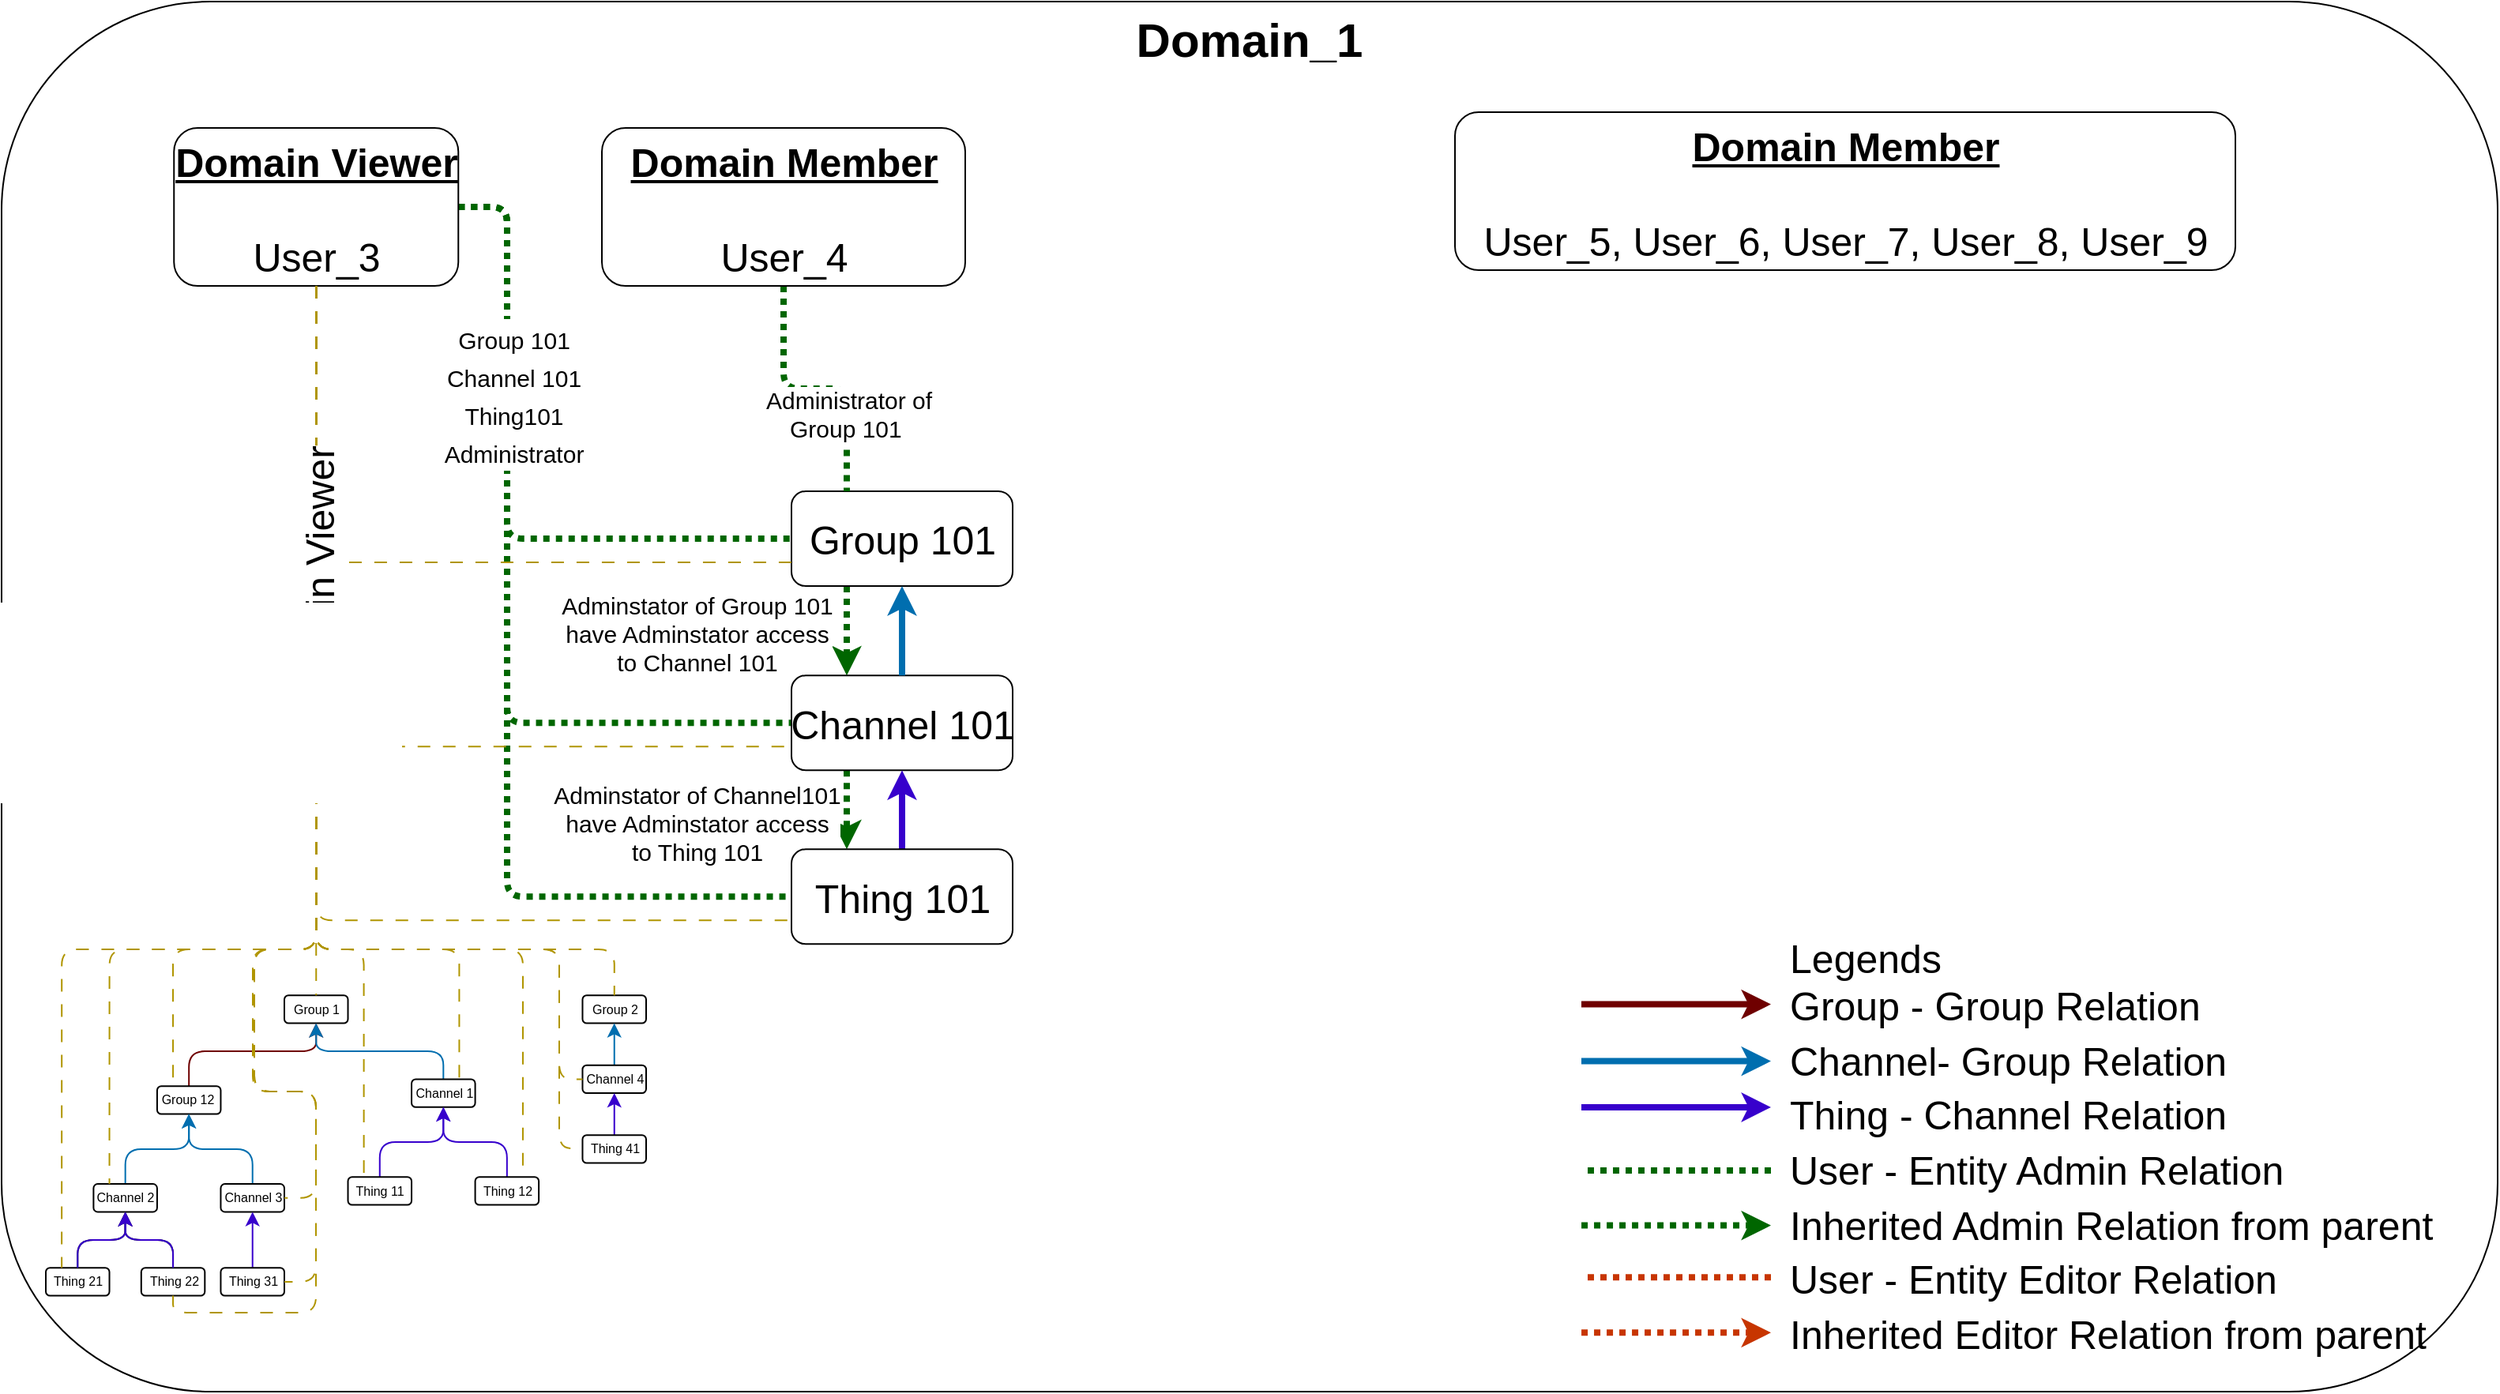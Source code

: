 <mxfile>
    <diagram id="6mOy798XpB74Yk2sk_v2" name="Page-1">
        <mxGraphModel dx="1464" dy="1619" grid="1" gridSize="10" guides="1" tooltips="1" connect="1" arrows="1" fold="1" page="1" pageScale="1" pageWidth="850" pageHeight="1100" math="0" shadow="0">
            <root>
                <mxCell id="0"/>
                <mxCell id="1" style="locked=1;" parent="0"/>
                <mxCell id="363" style="edgeStyle=none;html=1;entryX=0.5;entryY=0;entryDx=0;entryDy=0;" parent="1" edge="1">
                    <mxGeometry relative="1" as="geometry">
                        <mxPoint x="616" y="130" as="sourcePoint"/>
                    </mxGeometry>
                </mxCell>
                <mxCell id="374" style="edgeStyle=none;html=1;" parent="1" source="359" target="366" edge="1">
                    <mxGeometry relative="1" as="geometry"/>
                </mxCell>
                <mxCell id="4" value="Domain_1_container" style="locked=1;" parent="0"/>
                <mxCell id="5" value="&lt;font style=&quot;font-size: 30px;&quot;&gt;&lt;b style=&quot;&quot;&gt;Domain_1&lt;/b&gt;&lt;/font&gt;" style="rounded=1;whiteSpace=wrap;html=1;verticalAlign=top;fillColor=default;" parent="4" vertex="1">
                    <mxGeometry x="-550" y="-40" width="1580" height="880" as="geometry"/>
                </mxCell>
                <mxCell id="6" value="Domain_1_entities" style="" parent="0"/>
                <mxCell id="309" value="" style="group;fontSize=8;" parent="6" vertex="1" connectable="0">
                    <mxGeometry x="-522" y="567" width="380" height="230" as="geometry"/>
                </mxCell>
                <mxCell id="310" value="Group 1" style="rounded=1;html=1;fontSize=8;" parent="309" vertex="1">
                    <mxGeometry x="150.993" y="22.115" width="40.265" height="17.692" as="geometry"/>
                </mxCell>
                <mxCell id="311" style="edgeStyle=elbowEdgeStyle;rounded=1;elbow=vertical;html=1;entryX=0.5;entryY=1;entryDx=0;entryDy=0;fontSize=8;fillColor=#a20025;strokeColor=#6F0000;" parent="309" source="312" target="310" edge="1">
                    <mxGeometry relative="1" as="geometry">
                        <Array as="points">
                            <mxPoint x="130.861" y="57.5"/>
                        </Array>
                    </mxGeometry>
                </mxCell>
                <mxCell id="312" value="Group 12" style="rounded=1;whiteSpace=wrap;html=1;fontSize=8;" parent="309" vertex="1">
                    <mxGeometry x="70.464" y="79.615" width="40.265" height="17.692" as="geometry"/>
                </mxCell>
                <mxCell id="313" style="edgeStyle=elbowEdgeStyle;html=1;entryX=0.5;entryY=1;entryDx=0;entryDy=0;fontSize=8;elbow=vertical;fillColor=#1ba1e2;strokeColor=#006EAF;" parent="309" source="314" target="312" edge="1">
                    <mxGeometry relative="1" as="geometry"/>
                </mxCell>
                <mxCell id="314" value="Channel 2" style="rounded=1;html=1;fontSize=8;" parent="309" vertex="1">
                    <mxGeometry x="30.199" y="141.538" width="40.265" height="17.692" as="geometry"/>
                </mxCell>
                <mxCell id="315" style="edgeStyle=elbowEdgeStyle;rounded=1;elbow=vertical;html=1;fontSize=8;fillColor=#1ba1e2;strokeColor=#006EAF;" parent="309" source="316" target="312" edge="1">
                    <mxGeometry relative="1" as="geometry"/>
                </mxCell>
                <mxCell id="316" value="Channel 3" style="rounded=1;html=1;fontSize=8;" parent="309" vertex="1">
                    <mxGeometry x="110.728" y="141.538" width="40.265" height="17.692" as="geometry"/>
                </mxCell>
                <mxCell id="317" style="edgeStyle=elbowEdgeStyle;rounded=1;elbow=vertical;html=1;fontSize=8;fillColor=#1ba1e2;strokeColor=#006EAF;" parent="309" source="318" edge="1">
                    <mxGeometry relative="1" as="geometry">
                        <mxPoint x="171.126" y="39.808" as="targetPoint"/>
                    </mxGeometry>
                </mxCell>
                <mxCell id="318" value="Channel 1" style="rounded=1;html=1;fontSize=8;" parent="309" vertex="1">
                    <mxGeometry x="231.523" y="75.192" width="40.265" height="17.692" as="geometry"/>
                </mxCell>
                <mxCell id="319" style="edgeStyle=none;html=1;entryX=0.5;entryY=1;entryDx=0;entryDy=0;fontSize=8;fillColor=#6a00ff;strokeColor=#3700CC;" parent="309" source="320" target="318" edge="1">
                    <mxGeometry relative="1" as="geometry">
                        <Array as="points">
                            <mxPoint x="211.391" y="115.0"/>
                            <mxPoint x="251.656" y="115.0"/>
                        </Array>
                    </mxGeometry>
                </mxCell>
                <mxCell id="320" value="Thing 11" style="rounded=1;html=1;fontSize=8;" parent="309" vertex="1">
                    <mxGeometry x="191.258" y="137.115" width="40.265" height="17.692" as="geometry"/>
                </mxCell>
                <mxCell id="321" style="edgeStyle=none;html=1;entryX=0.5;entryY=1;entryDx=0;entryDy=0;fontSize=8;fillColor=#6a00ff;strokeColor=#3700CC;" parent="309" source="322" target="318" edge="1">
                    <mxGeometry relative="1" as="geometry">
                        <Array as="points">
                            <mxPoint x="291.921" y="115.0"/>
                            <mxPoint x="251.656" y="115.0"/>
                        </Array>
                    </mxGeometry>
                </mxCell>
                <mxCell id="322" value="Thing 12" style="rounded=1;html=1;fontSize=8;" parent="309" vertex="1">
                    <mxGeometry x="271.788" y="137.115" width="40.265" height="17.692" as="geometry"/>
                </mxCell>
                <mxCell id="323" style="edgeStyle=elbowEdgeStyle;rounded=1;elbow=vertical;html=1;entryX=0.5;entryY=1;entryDx=0;entryDy=0;fontSize=8;" parent="309" source="324" target="314" edge="1">
                    <mxGeometry relative="1" as="geometry"/>
                </mxCell>
                <mxCell id="324" value="Thing 21" style="rounded=1;html=1;fontSize=8;" parent="309" vertex="1">
                    <mxGeometry y="194.615" width="40.265" height="17.692" as="geometry"/>
                </mxCell>
                <mxCell id="325" style="edgeStyle=elbowEdgeStyle;rounded=1;elbow=vertical;html=1;entryX=0.5;entryY=1;entryDx=0;entryDy=0;fontSize=8;" parent="309" source="326" target="314" edge="1">
                    <mxGeometry relative="1" as="geometry"/>
                </mxCell>
                <mxCell id="326" value="Thing 22" style="rounded=1;html=1;fontSize=8;" parent="309" vertex="1">
                    <mxGeometry x="60.397" y="194.615" width="40.265" height="17.692" as="geometry"/>
                </mxCell>
                <mxCell id="327" style="edgeStyle=elbowEdgeStyle;rounded=1;elbow=vertical;html=1;fontSize=8;fillColor=#6a00ff;strokeColor=#3700CC;" parent="309" source="328" target="316" edge="1">
                    <mxGeometry relative="1" as="geometry"/>
                </mxCell>
                <mxCell id="328" value="Thing 31" style="rounded=1;html=1;fontSize=8;" parent="309" vertex="1">
                    <mxGeometry x="110.728" y="194.615" width="40.265" height="17.692" as="geometry"/>
                </mxCell>
                <mxCell id="329" style="edgeStyle=elbowEdgeStyle;rounded=1;elbow=vertical;html=1;entryX=0.5;entryY=1;entryDx=0;entryDy=0;fontSize=8;fillColor=#6a00ff;strokeColor=#3700CC;" parent="309" edge="1">
                    <mxGeometry relative="1" as="geometry">
                        <mxPoint x="20.132" y="194.615" as="sourcePoint"/>
                        <mxPoint x="50.331" y="159.231" as="targetPoint"/>
                    </mxGeometry>
                </mxCell>
                <mxCell id="330" style="edgeStyle=elbowEdgeStyle;rounded=1;elbow=vertical;html=1;entryX=0.5;entryY=1;entryDx=0;entryDy=0;fontSize=8;fillColor=#6a00ff;strokeColor=#3700CC;" parent="309" edge="1">
                    <mxGeometry relative="1" as="geometry">
                        <mxPoint x="80.53" y="194.615" as="sourcePoint"/>
                        <mxPoint x="50.331" y="159.231" as="targetPoint"/>
                    </mxGeometry>
                </mxCell>
                <mxCell id="331" value="Group 2" style="rounded=1;html=1;fontSize=8;" parent="309" vertex="1">
                    <mxGeometry x="339.735" y="22.115" width="40.265" height="17.692" as="geometry"/>
                </mxCell>
                <mxCell id="332" style="edgeStyle=elbowEdgeStyle;rounded=1;elbow=vertical;html=1;strokeColor=#006EAF;fontSize=8;startArrow=none;startFill=0;endArrow=classic;endFill=1;fillColor=#1ba1e2;" parent="309" source="333" target="331" edge="1">
                    <mxGeometry relative="1" as="geometry"/>
                </mxCell>
                <mxCell id="333" value="Channel 4" style="rounded=1;html=1;fontSize=8;" parent="309" vertex="1">
                    <mxGeometry x="339.735" y="66.346" width="40.265" height="17.692" as="geometry"/>
                </mxCell>
                <mxCell id="334" style="edgeStyle=elbowEdgeStyle;rounded=1;elbow=vertical;html=1;entryX=0.5;entryY=1;entryDx=0;entryDy=0;strokeColor=#3700CC;fontSize=8;startArrow=none;startFill=0;endArrow=classic;endFill=1;fillColor=#6a00ff;" parent="309" source="335" target="333" edge="1">
                    <mxGeometry relative="1" as="geometry"/>
                </mxCell>
                <mxCell id="335" value="Thing 41" style="rounded=1;html=1;fontSize=8;" parent="309" vertex="1">
                    <mxGeometry x="339.735" y="110.577" width="40.265" height="17.692" as="geometry"/>
                </mxCell>
                <mxCell id="39" value="Domain_1_Users" style="" parent="0"/>
                <mxCell id="101" value="" style="endArrow=none;startArrow=none;html=1;rounded=1;strokeColor=#006600;fontSize=25;startFill=0;endFill=0;fillColor=#6a00ff;dashed=1;dashPattern=1 1;strokeWidth=4;" parent="39" edge="1">
                    <mxGeometry width="50" height="50" relative="1" as="geometry">
                        <mxPoint x="570" y="700" as="sourcePoint"/>
                        <mxPoint x="450" y="700" as="targetPoint"/>
                    </mxGeometry>
                </mxCell>
                <mxCell id="102" value="Thing - Channel Relation" style="text;html=1;strokeColor=none;fillColor=none;align=left;verticalAlign=middle;whiteSpace=wrap;rounded=0;fontSize=25;" parent="39" vertex="1">
                    <mxGeometry x="580" y="649" width="300" height="30" as="geometry"/>
                </mxCell>
                <mxCell id="103" value="&lt;font style=&quot;font-size: 25px;&quot;&gt;&lt;b&gt;&lt;u&gt;Domain Member&lt;/u&gt;&lt;/b&gt;&lt;br&gt;&lt;br&gt;User_5, User_6, User_7, User_8, User_9&lt;/font&gt;" style="rounded=1;html=1;fontSize=25;verticalAlign=top;" parent="39" vertex="1">
                    <mxGeometry x="370" y="30" width="494" height="100" as="geometry"/>
                </mxCell>
                <mxCell id="339" style="edgeStyle=orthogonalEdgeStyle;rounded=1;elbow=vertical;html=1;entryX=1;entryY=0.5;entryDx=0;entryDy=0;dashed=1;dashPattern=8 8;strokeColor=#B09500;fontSize=25;startArrow=none;startFill=0;endArrow=none;endFill=0;fillColor=#e3c800;" parent="39" source="308" target="316" edge="1">
                    <mxGeometry relative="1" as="geometry">
                        <Array as="points">
                            <mxPoint x="-351" y="560"/>
                            <mxPoint x="-391" y="560"/>
                            <mxPoint x="-391" y="650"/>
                            <mxPoint x="-351" y="650"/>
                            <mxPoint x="-351" y="717"/>
                        </Array>
                    </mxGeometry>
                </mxCell>
                <mxCell id="345" style="edgeStyle=orthogonalEdgeStyle;rounded=1;elbow=vertical;html=1;entryX=0.5;entryY=1;entryDx=0;entryDy=0;dashed=1;dashPattern=8 8;strokeColor=#B09500;fontSize=25;startArrow=none;startFill=0;endArrow=none;endFill=0;fillColor=#e3c800;" parent="39" source="308" target="326" edge="1">
                    <mxGeometry relative="1" as="geometry">
                        <Array as="points">
                            <mxPoint x="-351" y="560"/>
                            <mxPoint x="-390" y="560"/>
                            <mxPoint x="-390" y="650"/>
                            <mxPoint x="-351" y="650"/>
                            <mxPoint x="-351" y="790"/>
                            <mxPoint x="-442" y="790"/>
                        </Array>
                    </mxGeometry>
                </mxCell>
                <mxCell id="349" style="edgeStyle=orthogonalEdgeStyle;rounded=1;html=1;entryX=0;entryY=0.5;entryDx=0;entryDy=0;dashed=1;dashPattern=8 8;strokeColor=#B09500;fontSize=25;startArrow=none;startFill=0;endArrow=none;endFill=0;fillColor=#e3c800;" parent="39" source="308" target="335" edge="1">
                    <mxGeometry relative="1" as="geometry">
                        <Array as="points">
                            <mxPoint x="-351" y="560"/>
                            <mxPoint x="-197" y="560"/>
                            <mxPoint x="-197" y="686"/>
                            <mxPoint x="-182" y="686"/>
                        </Array>
                    </mxGeometry>
                </mxCell>
                <mxCell id="370" style="edgeStyle=orthogonalEdgeStyle;html=1;entryX=0;entryY=0.5;entryDx=0;entryDy=0;dashed=1;dashPattern=1 1;strokeColor=#006600;strokeWidth=4;fontSize=20;endArrow=none;endFill=0;" parent="39" source="308" target="365" edge="1">
                    <mxGeometry relative="1" as="geometry">
                        <Array as="points">
                            <mxPoint x="-230" y="90"/>
                            <mxPoint x="-230" y="300"/>
                        </Array>
                    </mxGeometry>
                </mxCell>
                <mxCell id="371" style="edgeStyle=orthogonalEdgeStyle;html=1;entryX=0;entryY=0.5;entryDx=0;entryDy=0;dashed=1;dashPattern=1 1;strokeColor=#006600;strokeWidth=4;fontSize=20;endArrow=none;endFill=0;" parent="39" source="308" target="366" edge="1">
                    <mxGeometry relative="1" as="geometry">
                        <Array as="points">
                            <mxPoint x="-230" y="90"/>
                            <mxPoint x="-230" y="417"/>
                        </Array>
                    </mxGeometry>
                </mxCell>
                <mxCell id="372" style="edgeStyle=orthogonalEdgeStyle;html=1;entryX=0;entryY=0.5;entryDx=0;entryDy=0;dashed=1;dashPattern=1 1;strokeColor=#006600;strokeWidth=4;fontSize=20;endArrow=none;endFill=0;" parent="39" source="308" target="359" edge="1">
                    <mxGeometry relative="1" as="geometry">
                        <Array as="points">
                            <mxPoint x="-230" y="90"/>
                            <mxPoint x="-230" y="527"/>
                        </Array>
                    </mxGeometry>
                </mxCell>
                <mxCell id="373" value="&lt;span style=&quot;font-size: 15px;&quot;&gt;Group 101&lt;/span&gt;&lt;br style=&quot;font-size: 15px;&quot;&gt;&lt;span style=&quot;font-size: 15px;&quot;&gt;Channel 101&lt;/span&gt;&lt;br style=&quot;font-size: 15px;&quot;&gt;&lt;span style=&quot;font-size: 15px;&quot;&gt;Thing101&lt;/span&gt;&lt;br style=&quot;font-size: 15px;&quot;&gt;&lt;span style=&quot;font-size: 15px;&quot;&gt;Administrator&lt;/span&gt;" style="edgeLabel;html=1;align=center;verticalAlign=middle;resizable=0;points=[];fontSize=20;" parent="372" vertex="1" connectable="0">
                    <mxGeometry x="-0.525" y="4" relative="1" as="geometry">
                        <mxPoint y="-5" as="offset"/>
                    </mxGeometry>
                </mxCell>
                <mxCell id="308" value="&lt;font style=&quot;font-size: 25px;&quot;&gt;&lt;b&gt;&lt;u&gt;Domain Viewer&lt;/u&gt;&lt;/b&gt;&lt;br&gt;&lt;br&gt;User_3&lt;/font&gt;" style="rounded=1;html=1;fontSize=25;verticalAlign=top;" parent="39" vertex="1">
                    <mxGeometry x="-440.87" y="40" width="180" height="100" as="geometry"/>
                </mxCell>
                <mxCell id="343" style="edgeStyle=orthogonalEdgeStyle;rounded=1;elbow=vertical;html=1;entryX=0.25;entryY=0;entryDx=0;entryDy=0;dashed=1;dashPattern=8 8;strokeColor=#B09500;fontSize=25;startArrow=none;startFill=0;endArrow=none;endFill=0;fillColor=#e3c800;" parent="39" source="308" target="324" edge="1">
                    <mxGeometry relative="1" as="geometry">
                        <Array as="points">
                            <mxPoint x="-351" y="560"/>
                            <mxPoint x="-512" y="560"/>
                        </Array>
                    </mxGeometry>
                </mxCell>
                <mxCell id="338" style="edgeStyle=orthogonalEdgeStyle;rounded=1;elbow=vertical;html=1;entryX=0.25;entryY=0;entryDx=0;entryDy=0;dashed=1;dashPattern=8 8;strokeColor=#B09500;fontSize=25;startArrow=none;startFill=0;endArrow=none;endFill=0;fillColor=#e3c800;" parent="39" source="308" target="314" edge="1">
                    <mxGeometry relative="1" as="geometry">
                        <Array as="points">
                            <mxPoint x="-351" y="560"/>
                            <mxPoint x="-482" y="560"/>
                        </Array>
                    </mxGeometry>
                </mxCell>
                <mxCell id="337" style="edgeStyle=orthogonalEdgeStyle;rounded=1;elbow=vertical;html=1;entryX=0.25;entryY=0;entryDx=0;entryDy=0;dashed=1;dashPattern=8 8;strokeColor=#B09500;fontSize=25;startArrow=none;startFill=0;endArrow=none;endFill=0;fillColor=#e3c800;" parent="39" source="308" target="312" edge="1">
                    <mxGeometry relative="1" as="geometry">
                        <Array as="points">
                            <mxPoint x="-351" y="560"/>
                            <mxPoint x="-441" y="560"/>
                        </Array>
                    </mxGeometry>
                </mxCell>
                <mxCell id="346" style="edgeStyle=orthogonalEdgeStyle;rounded=1;elbow=vertical;html=1;entryX=1;entryY=0.5;entryDx=0;entryDy=0;dashed=1;dashPattern=8 8;strokeColor=#B09500;fontSize=25;startArrow=none;startFill=0;endArrow=none;endFill=0;fillColor=#e3c800;" parent="39" edge="1">
                    <mxGeometry relative="1" as="geometry">
                        <Array as="points">
                            <mxPoint x="-351" y="560"/>
                            <mxPoint x="-390" y="560"/>
                            <mxPoint x="-390" y="650"/>
                            <mxPoint x="-351" y="650"/>
                            <mxPoint x="-351" y="770"/>
                        </Array>
                        <mxPoint x="-350.889" y="140" as="sourcePoint"/>
                        <mxPoint x="-371.007" y="770.462" as="targetPoint"/>
                    </mxGeometry>
                </mxCell>
                <mxCell id="336" style="edgeStyle=orthogonalEdgeStyle;rounded=1;elbow=vertical;html=1;entryX=0.5;entryY=0;entryDx=0;entryDy=0;dashed=1;dashPattern=8 8;strokeColor=#B09500;fontSize=25;startArrow=none;startFill=0;endArrow=none;endFill=0;fillColor=#e3c800;" parent="39" source="308" target="310" edge="1">
                    <mxGeometry relative="1" as="geometry"/>
                </mxCell>
                <mxCell id="341" style="edgeStyle=orthogonalEdgeStyle;rounded=1;elbow=vertical;html=1;entryX=0.25;entryY=0;entryDx=0;entryDy=0;dashed=1;dashPattern=8 8;strokeColor=#B09500;fontSize=25;startArrow=none;startFill=0;endArrow=none;endFill=0;fillColor=#e3c800;" parent="39" source="308" target="320" edge="1">
                    <mxGeometry relative="1" as="geometry">
                        <Array as="points">
                            <mxPoint x="-351" y="560"/>
                            <mxPoint x="-321" y="560"/>
                        </Array>
                    </mxGeometry>
                </mxCell>
                <mxCell id="340" style="edgeStyle=orthogonalEdgeStyle;rounded=1;elbow=vertical;html=1;entryX=0.75;entryY=0;entryDx=0;entryDy=0;dashed=1;dashPattern=8 8;strokeColor=#B09500;fontSize=25;startArrow=none;startFill=0;endArrow=none;endFill=0;fillColor=#e3c800;" parent="39" source="308" target="318" edge="1">
                    <mxGeometry relative="1" as="geometry">
                        <Array as="points">
                            <mxPoint x="-351" y="560"/>
                            <mxPoint x="-260" y="560"/>
                        </Array>
                    </mxGeometry>
                </mxCell>
                <mxCell id="342" style="edgeStyle=orthogonalEdgeStyle;rounded=1;elbow=vertical;html=1;entryX=0.75;entryY=0;entryDx=0;entryDy=0;dashed=1;dashPattern=8 8;strokeColor=#B09500;fontSize=25;startArrow=none;startFill=0;endArrow=none;endFill=0;fillColor=#e3c800;" parent="39" source="308" target="322" edge="1">
                    <mxGeometry relative="1" as="geometry">
                        <Array as="points">
                            <mxPoint x="-351" y="560"/>
                            <mxPoint x="-220" y="560"/>
                        </Array>
                    </mxGeometry>
                </mxCell>
                <mxCell id="348" style="edgeStyle=orthogonalEdgeStyle;rounded=1;elbow=vertical;html=1;entryX=0;entryY=0.5;entryDx=0;entryDy=0;dashed=1;dashPattern=8 8;strokeColor=#B09500;fontSize=25;startArrow=none;startFill=0;endArrow=none;endFill=0;fillColor=#e3c800;" parent="39" source="308" target="333" edge="1">
                    <mxGeometry relative="1" as="geometry">
                        <Array as="points">
                            <mxPoint x="-351" y="560"/>
                            <mxPoint x="-197" y="560"/>
                            <mxPoint x="-197" y="642"/>
                        </Array>
                    </mxGeometry>
                </mxCell>
                <mxCell id="347" style="edgeStyle=orthogonalEdgeStyle;rounded=1;html=1;strokeColor=#B09500;fontSize=25;startArrow=none;startFill=0;endArrow=none;endFill=0;fillColor=#e3c800;dashed=1;dashPattern=8 8;entryX=0.5;entryY=0;entryDx=0;entryDy=0;" parent="39" source="308" target="331" edge="1">
                    <mxGeometry relative="1" as="geometry">
                        <mxPoint x="-162.132" y="497.692" as="targetPoint"/>
                        <Array as="points">
                            <mxPoint x="-351" y="560"/>
                            <mxPoint x="-162" y="560"/>
                        </Array>
                    </mxGeometry>
                </mxCell>
                <mxCell id="380" style="edgeStyle=orthogonalEdgeStyle;html=1;exitX=0.25;exitY=1;exitDx=0;exitDy=0;entryX=0.25;entryY=0;entryDx=0;entryDy=0;dashed=1;dashPattern=1 1;strokeWidth=4;endArrow=classic;endFill=1;fillColor=#fa6800;strokeColor=#006600;" parent="39" source="365" target="366" edge="1">
                    <mxGeometry relative="1" as="geometry"/>
                </mxCell>
                <mxCell id="389" value="Adminstator of Group 101 &lt;br&gt;have Adminstator access &lt;br&gt;to Channel 101" style="edgeLabel;html=1;align=center;verticalAlign=middle;resizable=0;points=[];fontSize=15;" parent="380" vertex="1" connectable="0">
                    <mxGeometry x="-0.135" relative="1" as="geometry">
                        <mxPoint x="-95" y="5" as="offset"/>
                    </mxGeometry>
                </mxCell>
                <mxCell id="365" value="Group 101&lt;span style=&quot;color: rgba(0, 0, 0, 0); font-family: monospace; font-size: 0px; text-align: start;&quot;&gt;%3CmxGraphModel%3E%3Croot%3E%3CmxCell%20id%3D%220%22%2F%3E%3CmxCell%20id%3D%221%22%20parent%3D%220%22%2F%3E%3CmxCell%20id%3D%222%22%20value%3D%22Group%202%22%20style%3D%22rounded%3D1%3Bhtml%3D1%3BfontSize%3D25%3B%22%20vertex%3D%221%22%20parent%3D%221%22%3E%3CmxGeometry%20x%3D%22509.996%22%20y%3D%22220%22%20width%3D%2296.424%22%20height%3D%2240%22%20as%3D%22geometry%22%2F%3E%3C%2FmxCell%3E%3C%2Froot%3E%3C%2FmxGraphModel%3&lt;/span&gt;" style="rounded=1;html=1;fontSize=25;" parent="39" vertex="1">
                    <mxGeometry x="-50" y="270" width="140" height="60" as="geometry"/>
                </mxCell>
                <mxCell id="381" style="edgeStyle=orthogonalEdgeStyle;html=1;exitX=0.25;exitY=1;exitDx=0;exitDy=0;entryX=0.25;entryY=0;entryDx=0;entryDy=0;dashed=1;dashPattern=1 1;strokeWidth=4;endArrow=classic;endFill=1;fillColor=#fa6800;strokeColor=#006600;" parent="39" source="366" target="359" edge="1">
                    <mxGeometry relative="1" as="geometry"/>
                </mxCell>
                <mxCell id="391" value="Adminstator of Channel101&lt;br&gt;have Adminstator access&lt;br&gt;to Thing 101" style="edgeLabel;html=1;align=center;verticalAlign=middle;resizable=0;points=[];fontSize=15;" parent="381" vertex="1" connectable="0">
                    <mxGeometry x="-0.186" y="-1" relative="1" as="geometry">
                        <mxPoint x="-94" y="13" as="offset"/>
                    </mxGeometry>
                </mxCell>
                <mxCell id="366" value="Channel 101&lt;span style=&quot;color: rgba(0, 0, 0, 0); font-family: monospace; font-size: 0px; text-align: start;&quot;&gt;%3CmxGraphModel%3E%3Croot%3E%3CmxCell%20id%3D%220%22%2F%3E%3CmxCell%20id%3D%221%22%20parent%3D%220%22%2F%3E%3CmxCell%20id%3D%222%22%20value%3D%22Group%202%22%20style%3D%22rounded%3D1%3Bhtml%3D1%3BfontSize%3D25%3B%22%20vertex%3D%221%22%20parent%3D%221%22%3E%3CmxGeometry%20x%3D%22509.996%22%20y%3D%22220%22%20width%3D%2296.424%22%20height%3D%2240%22%20as%3D%22geometry%22%2F%3E%3C%2FmxCell%3E%3C%2Froot%3E%3C%2FmxGraphModel%3&lt;/span&gt;" style="rounded=1;html=1;fontSize=25;" parent="39" vertex="1">
                    <mxGeometry x="-50" y="386.63" width="140" height="60" as="geometry"/>
                </mxCell>
                <mxCell id="379" style="edgeStyle=orthogonalEdgeStyle;html=1;entryX=0.25;entryY=0;entryDx=0;entryDy=0;dashed=1;dashPattern=1 1;strokeWidth=4;endArrow=none;endFill=0;fillColor=#fa6800;strokeColor=#006600;" parent="39" source="378" target="365" edge="1">
                    <mxGeometry relative="1" as="geometry"/>
                </mxCell>
                <mxCell id="388" value="&lt;font style=&quot;font-size: 15px;&quot;&gt;&lt;font style=&quot;font-size: 15px;&quot;&gt;&amp;nbsp;Administrator of&amp;nbsp;&lt;br&gt;&lt;/font&gt;Group 101&amp;nbsp;&lt;/font&gt;" style="edgeLabel;html=1;align=center;verticalAlign=middle;resizable=0;points=[];" parent="379" vertex="1" connectable="0">
                    <mxGeometry x="0.417" y="1" relative="1" as="geometry">
                        <mxPoint as="offset"/>
                    </mxGeometry>
                </mxCell>
                <mxCell id="378" value="&lt;font style=&quot;font-size: 25px;&quot;&gt;&lt;b&gt;&lt;u&gt;Domain Member&lt;/u&gt;&lt;/b&gt;&lt;br&gt;&lt;br&gt;User_4&lt;/font&gt;" style="rounded=1;html=1;fontSize=25;verticalAlign=top;" parent="39" vertex="1">
                    <mxGeometry x="-170" y="40" width="230" height="100" as="geometry"/>
                </mxCell>
                <mxCell id="76" value="Legends" style="" parent="0"/>
                <mxCell id="77" value="Legends" style="text;html=1;strokeColor=none;fillColor=none;align=center;verticalAlign=middle;whiteSpace=wrap;rounded=0;fontSize=25;" parent="76" vertex="1">
                    <mxGeometry x="555" y="550" width="150" height="30" as="geometry"/>
                </mxCell>
                <mxCell id="80" value="" style="endArrow=none;startArrow=classic;html=1;rounded=1;strokeColor=#6F0000;fontSize=25;startFill=1;endFill=0;fillColor=#a20025;strokeWidth=4;" parent="76" edge="1">
                    <mxGeometry width="50" height="50" relative="1" as="geometry">
                        <mxPoint x="570" y="594.79" as="sourcePoint"/>
                        <mxPoint x="450" y="594.79" as="targetPoint"/>
                    </mxGeometry>
                </mxCell>
                <mxCell id="81" value="" style="endArrow=none;startArrow=classic;html=1;rounded=1;strokeColor=#006EAF;fontSize=25;startFill=1;endFill=0;fillColor=#1ba1e2;strokeWidth=4;" parent="76" edge="1">
                    <mxGeometry width="50" height="50" relative="1" as="geometry">
                        <mxPoint x="570" y="630.79" as="sourcePoint"/>
                        <mxPoint x="450" y="630.79" as="targetPoint"/>
                    </mxGeometry>
                </mxCell>
                <mxCell id="82" value="" style="endArrow=none;startArrow=classic;html=1;rounded=1;strokeColor=#3700CC;fontSize=25;startFill=1;endFill=0;fillColor=#6a00ff;strokeWidth=4;" parent="76" edge="1">
                    <mxGeometry width="50" height="50" relative="1" as="geometry">
                        <mxPoint x="570" y="660" as="sourcePoint"/>
                        <mxPoint x="450" y="660" as="targetPoint"/>
                    </mxGeometry>
                </mxCell>
                <mxCell id="86" value="Group - Group Relation" style="text;html=1;strokeColor=none;fillColor=none;align=left;verticalAlign=middle;whiteSpace=wrap;rounded=0;fontSize=25;" parent="76" vertex="1">
                    <mxGeometry x="580" y="580" width="300" height="30" as="geometry"/>
                </mxCell>
                <mxCell id="87" value="Channel- Group Relation" style="text;html=1;strokeColor=none;fillColor=none;align=left;verticalAlign=middle;whiteSpace=wrap;rounded=0;fontSize=25;" parent="76" vertex="1">
                    <mxGeometry x="580" y="615" width="300" height="30" as="geometry"/>
                </mxCell>
                <mxCell id="88" value="User - Entity Admin Relation" style="text;html=1;strokeColor=none;fillColor=none;align=left;verticalAlign=middle;whiteSpace=wrap;rounded=0;fontSize=25;" parent="76" vertex="1">
                    <mxGeometry x="580" y="684" width="340" height="30" as="geometry"/>
                </mxCell>
                <mxCell id="384" value="" style="endArrow=none;startArrow=none;html=1;rounded=1;strokeColor=#C73500;fontSize=25;startFill=0;endFill=0;fillColor=#fa6800;dashed=1;dashPattern=1 1;strokeWidth=4;" parent="76" edge="1">
                    <mxGeometry width="50" height="50" relative="1" as="geometry">
                        <mxPoint x="570" y="767.67" as="sourcePoint"/>
                        <mxPoint x="450" y="767.67" as="targetPoint"/>
                    </mxGeometry>
                </mxCell>
                <mxCell id="385" value="User - Entity Editor Relation" style="text;html=1;strokeColor=none;fillColor=none;align=left;verticalAlign=middle;whiteSpace=wrap;rounded=0;fontSize=25;" parent="76" vertex="1">
                    <mxGeometry x="580" y="753" width="340" height="30" as="geometry"/>
                </mxCell>
                <mxCell id="386" value="" style="endArrow=none;startArrow=classic;html=1;rounded=1;strokeColor=#C73500;fontSize=25;startFill=1;endFill=0;fillColor=#fa6800;dashed=1;dashPattern=1 1;strokeWidth=4;" parent="76" edge="1">
                    <mxGeometry width="50" height="50" relative="1" as="geometry">
                        <mxPoint x="570" y="802.67" as="sourcePoint"/>
                        <mxPoint x="450" y="802.67" as="targetPoint"/>
                    </mxGeometry>
                </mxCell>
                <mxCell id="387" value="Inherited Editor Relation from parent" style="text;html=1;strokeColor=none;fillColor=none;align=left;verticalAlign=middle;whiteSpace=wrap;rounded=0;fontSize=25;" parent="76" vertex="1">
                    <mxGeometry x="580" y="788" width="430" height="30" as="geometry"/>
                </mxCell>
                <mxCell id="392" value="" style="endArrow=none;startArrow=classic;html=1;rounded=1;strokeColor=#006600;fontSize=25;startFill=1;endFill=0;fillColor=#fa6800;dashed=1;dashPattern=1 1;strokeWidth=4;" parent="76" edge="1">
                    <mxGeometry width="50" height="50" relative="1" as="geometry">
                        <mxPoint x="570" y="734.79" as="sourcePoint"/>
                        <mxPoint x="450" y="734.79" as="targetPoint"/>
                    </mxGeometry>
                </mxCell>
                <mxCell id="393" value="Inherited Admin Relation from parent" style="text;html=1;strokeColor=none;fillColor=none;align=left;verticalAlign=middle;whiteSpace=wrap;rounded=0;fontSize=25;" parent="76" vertex="1">
                    <mxGeometry x="580" y="719" width="430" height="30" as="geometry"/>
                </mxCell>
                <mxCell id="396" style="edgeStyle=orthogonalEdgeStyle;html=1;entryX=0;entryY=0.75;entryDx=0;entryDy=0;strokeColor=#B09500;dashed=1;dashPattern=8 8;endArrow=none;endFill=0;" parent="76" source="308" target="365" edge="1">
                    <mxGeometry relative="1" as="geometry">
                        <Array as="points">
                            <mxPoint x="-351" y="315"/>
                        </Array>
                    </mxGeometry>
                </mxCell>
                <mxCell id="397" style="edgeStyle=orthogonalEdgeStyle;html=1;entryX=0;entryY=0.75;entryDx=0;entryDy=0;strokeColor=#B09500;dashed=1;dashPattern=8 8;endArrow=none;endFill=0;" parent="76" source="308" target="366" edge="1">
                    <mxGeometry relative="1" as="geometry">
                        <Array as="points">
                            <mxPoint x="-351" y="432"/>
                        </Array>
                    </mxGeometry>
                </mxCell>
                <mxCell id="398" style="edgeStyle=orthogonalEdgeStyle;html=1;entryX=0;entryY=0.75;entryDx=0;entryDy=0;strokeColor=#B09500;dashed=1;dashPattern=8 8;endArrow=none;endFill=0;" parent="76" source="308" target="359" edge="1">
                    <mxGeometry relative="1" as="geometry">
                        <Array as="points">
                            <mxPoint x="-351" y="542"/>
                        </Array>
                    </mxGeometry>
                </mxCell>
                <mxCell id="399" value="&lt;span style=&quot;font-size: 25px;&quot;&gt;Domain Viewer&lt;/span&gt;" style="edgeLabel;html=1;align=center;verticalAlign=middle;resizable=0;points=[];rotation=-90;" parent="398" vertex="1" connectable="0">
                    <mxGeometry x="-0.471" y="1" relative="1" as="geometry">
                        <mxPoint as="offset"/>
                    </mxGeometry>
                </mxCell>
                <mxCell id="91" value="user_entities" style="" parent="0"/>
                <mxCell id="376" style="edgeStyle=none;html=1;strokeColor=#3700CC;strokeWidth=4;" parent="91" source="359" target="366" edge="1">
                    <mxGeometry relative="1" as="geometry"/>
                </mxCell>
                <mxCell id="359" value="Thing 101&lt;span style=&quot;color: rgba(0, 0, 0, 0); font-family: monospace; font-size: 0px; text-align: start;&quot;&gt;%3CmxGraphModel%3E%3Croot%3E%3CmxCell%20id%3D%220%22%2F%3E%3CmxCell%20id%3D%221%22%20parent%3D%220%22%2F%3E%3CmxCell%20id%3D%222%22%20value%3D%22Group%202%22%20style%3D%22rounded%3D1%3Bhtml%3D1%3BfontSize%3D25%3B%22%20vertex%3D%221%22%20parent%3D%221%22%3E%3CmxGeometry%20x%3D%22509.996%22%20y%3D%22220%22%20width%3D%2296.424%22%20height%3D%2240%22%20as%3D%22geometry%22%2F%3E%3C%2FmxCell%3E%3C%2Froot%3E%3C%2FmxGraphModel%3&lt;/span&gt;" style="rounded=1;html=1;fontSize=25;" parent="91" vertex="1">
                    <mxGeometry x="-50" y="496.63" width="140" height="60" as="geometry"/>
                </mxCell>
                <mxCell id="377" style="edgeStyle=none;html=1;strokeColor=#006EAF;strokeWidth=4;" parent="91" source="366" target="365" edge="1">
                    <mxGeometry relative="1" as="geometry"/>
                </mxCell>
            </root>
        </mxGraphModel>
    </diagram>
</mxfile>